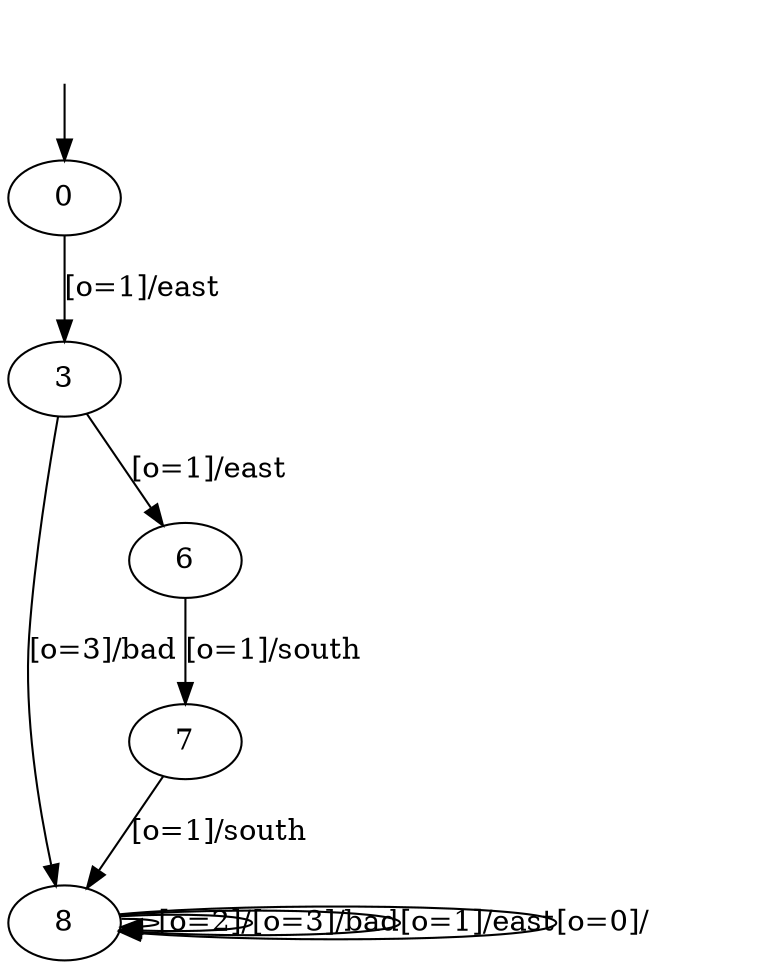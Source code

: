 digraph {
8;
7;
6;
3;
0;
__init [label="", style=invis, width=0];
__init -> 0;
8 -> 8 [label="[o=2]/"];
8 -> 8 [label="[o=3]/bad"];
8 -> 8 [label="[o=1]/east"];
8 -> 8 [label="[o=0]/"];
7 -> 8 [label="[o=1]/south"];
6 -> 7 [label="[o=1]/south"];
3 -> 6 [label="[o=1]/east"];
3 -> 8 [label="[o=3]/bad"];
0 -> 3 [label="[o=1]/east"];
}